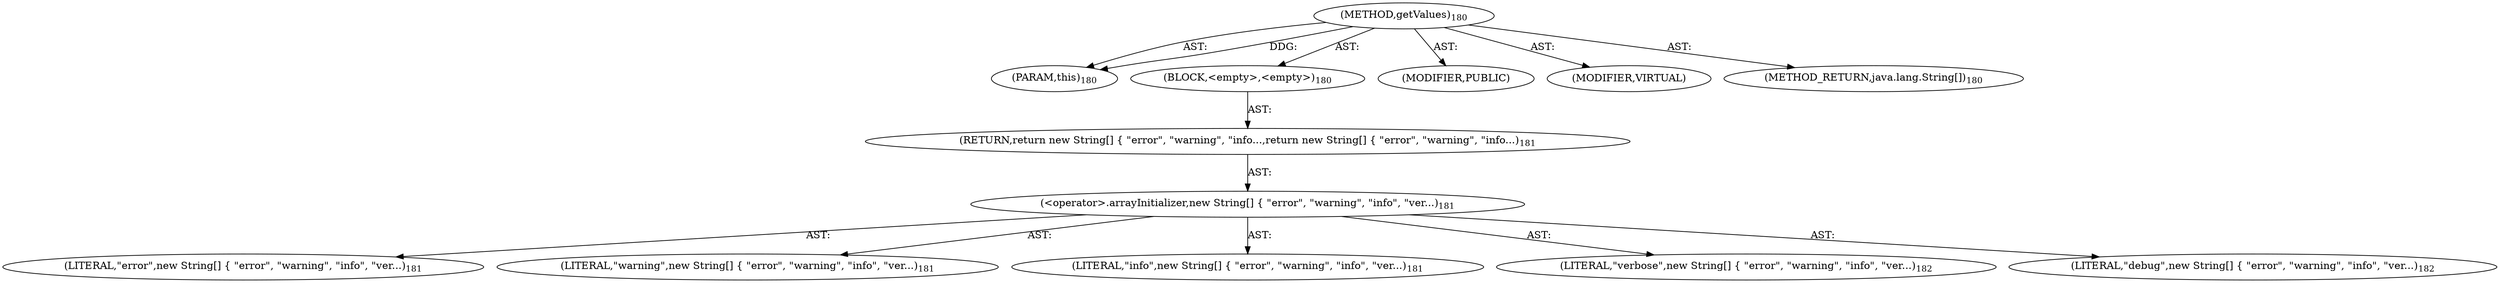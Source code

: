 digraph "getValues" {  
"111669149702" [label = <(METHOD,getValues)<SUB>180</SUB>> ]
"115964117003" [label = <(PARAM,this)<SUB>180</SUB>> ]
"25769803799" [label = <(BLOCK,&lt;empty&gt;,&lt;empty&gt;)<SUB>180</SUB>> ]
"146028888064" [label = <(RETURN,return new String[] { &quot;error&quot;, &quot;warning&quot;, &quot;info...,return new String[] { &quot;error&quot;, &quot;warning&quot;, &quot;info...)<SUB>181</SUB>> ]
"30064771126" [label = <(&lt;operator&gt;.arrayInitializer,new String[] { &quot;error&quot;, &quot;warning&quot;, &quot;info&quot;, &quot;ver...)<SUB>181</SUB>> ]
"90194313224" [label = <(LITERAL,&quot;error&quot;,new String[] { &quot;error&quot;, &quot;warning&quot;, &quot;info&quot;, &quot;ver...)<SUB>181</SUB>> ]
"90194313225" [label = <(LITERAL,&quot;warning&quot;,new String[] { &quot;error&quot;, &quot;warning&quot;, &quot;info&quot;, &quot;ver...)<SUB>181</SUB>> ]
"90194313226" [label = <(LITERAL,&quot;info&quot;,new String[] { &quot;error&quot;, &quot;warning&quot;, &quot;info&quot;, &quot;ver...)<SUB>181</SUB>> ]
"90194313227" [label = <(LITERAL,&quot;verbose&quot;,new String[] { &quot;error&quot;, &quot;warning&quot;, &quot;info&quot;, &quot;ver...)<SUB>182</SUB>> ]
"90194313228" [label = <(LITERAL,&quot;debug&quot;,new String[] { &quot;error&quot;, &quot;warning&quot;, &quot;info&quot;, &quot;ver...)<SUB>182</SUB>> ]
"133143986192" [label = <(MODIFIER,PUBLIC)> ]
"133143986193" [label = <(MODIFIER,VIRTUAL)> ]
"128849018886" [label = <(METHOD_RETURN,java.lang.String[])<SUB>180</SUB>> ]
  "111669149702" -> "115964117003"  [ label = "AST: "] 
  "111669149702" -> "25769803799"  [ label = "AST: "] 
  "111669149702" -> "133143986192"  [ label = "AST: "] 
  "111669149702" -> "133143986193"  [ label = "AST: "] 
  "111669149702" -> "128849018886"  [ label = "AST: "] 
  "25769803799" -> "146028888064"  [ label = "AST: "] 
  "146028888064" -> "30064771126"  [ label = "AST: "] 
  "30064771126" -> "90194313224"  [ label = "AST: "] 
  "30064771126" -> "90194313225"  [ label = "AST: "] 
  "30064771126" -> "90194313226"  [ label = "AST: "] 
  "30064771126" -> "90194313227"  [ label = "AST: "] 
  "30064771126" -> "90194313228"  [ label = "AST: "] 
  "111669149702" -> "115964117003"  [ label = "DDG: "] 
}
